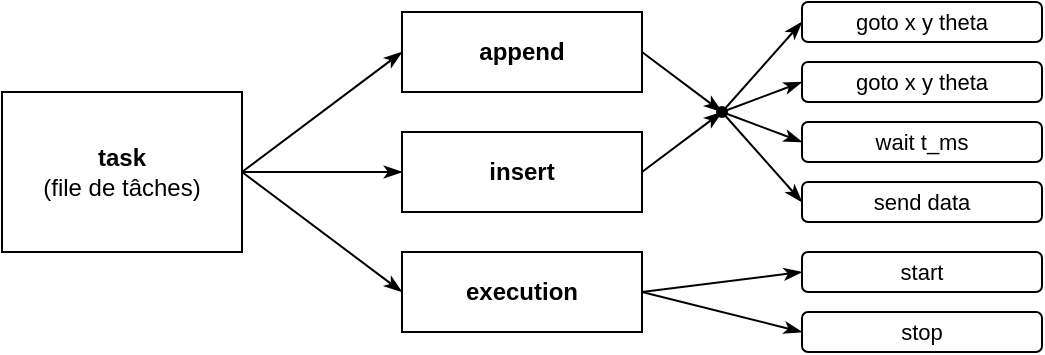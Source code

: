 <mxfile version="24.2.5" type="device">
  <diagram name="Page-1" id="jXQHokJRxsiw9EK2wlkt">
    <mxGraphModel dx="1036" dy="606" grid="1" gridSize="10" guides="1" tooltips="1" connect="1" arrows="1" fold="1" page="1" pageScale="1" pageWidth="827" pageHeight="1169" math="0" shadow="0">
      <root>
        <mxCell id="0" />
        <mxCell id="1" parent="0" />
        <mxCell id="G1e4OCAc4E55W1s1o055-22" style="edgeStyle=none;rounded=0;orthogonalLoop=1;jettySize=auto;html=1;exitX=1;exitY=0.5;exitDx=0;exitDy=0;entryX=0;entryY=0.5;entryDx=0;entryDy=0;strokeColor=default;align=center;verticalAlign=middle;fontFamily=Helvetica;fontSize=11;fontColor=default;labelBackgroundColor=default;endArrow=classicThin;endFill=1;" edge="1" parent="1" source="G1e4OCAc4E55W1s1o055-1" target="G1e4OCAc4E55W1s1o055-2">
          <mxGeometry relative="1" as="geometry" />
        </mxCell>
        <mxCell id="G1e4OCAc4E55W1s1o055-23" style="edgeStyle=none;rounded=0;orthogonalLoop=1;jettySize=auto;html=1;exitX=1;exitY=0.5;exitDx=0;exitDy=0;entryX=0;entryY=0.5;entryDx=0;entryDy=0;strokeColor=default;align=center;verticalAlign=middle;fontFamily=Helvetica;fontSize=11;fontColor=default;labelBackgroundColor=default;endArrow=classicThin;endFill=1;" edge="1" parent="1" source="G1e4OCAc4E55W1s1o055-1" target="G1e4OCAc4E55W1s1o055-4">
          <mxGeometry relative="1" as="geometry" />
        </mxCell>
        <mxCell id="G1e4OCAc4E55W1s1o055-24" style="edgeStyle=none;rounded=0;orthogonalLoop=1;jettySize=auto;html=1;exitX=1;exitY=0.5;exitDx=0;exitDy=0;entryX=0;entryY=0.5;entryDx=0;entryDy=0;strokeColor=default;align=center;verticalAlign=middle;fontFamily=Helvetica;fontSize=11;fontColor=default;labelBackgroundColor=default;endArrow=classicThin;endFill=1;" edge="1" parent="1" source="G1e4OCAc4E55W1s1o055-1" target="G1e4OCAc4E55W1s1o055-5">
          <mxGeometry relative="1" as="geometry" />
        </mxCell>
        <mxCell id="G1e4OCAc4E55W1s1o055-1" value="&lt;b&gt;task&lt;/b&gt;&lt;div&gt;(file de tâches)&lt;/div&gt;" style="rounded=0;whiteSpace=wrap;html=1;" vertex="1" parent="1">
          <mxGeometry x="40" y="80" width="120" height="80" as="geometry" />
        </mxCell>
        <mxCell id="G1e4OCAc4E55W1s1o055-9" style="rounded=0;orthogonalLoop=1;jettySize=auto;html=1;exitX=1;exitY=0.5;exitDx=0;exitDy=0;endArrow=classicThin;endFill=1;entryX=0.54;entryY=0.55;entryDx=0;entryDy=0;entryPerimeter=0;" edge="1" parent="1" source="G1e4OCAc4E55W1s1o055-2" target="G1e4OCAc4E55W1s1o055-7">
          <mxGeometry relative="1" as="geometry">
            <mxPoint x="420" y="90" as="targetPoint" />
          </mxGeometry>
        </mxCell>
        <mxCell id="G1e4OCAc4E55W1s1o055-2" value="&lt;b&gt;append&lt;/b&gt;" style="rounded=0;whiteSpace=wrap;html=1;" vertex="1" parent="1">
          <mxGeometry x="240" y="40" width="120" height="40" as="geometry" />
        </mxCell>
        <mxCell id="G1e4OCAc4E55W1s1o055-4" value="&lt;b&gt;insert&lt;/b&gt;" style="rounded=0;whiteSpace=wrap;html=1;" vertex="1" parent="1">
          <mxGeometry x="240" y="100" width="120" height="40" as="geometry" />
        </mxCell>
        <mxCell id="G1e4OCAc4E55W1s1o055-5" value="&lt;b&gt;execution&lt;/b&gt;" style="rounded=0;whiteSpace=wrap;html=1;" vertex="1" parent="1">
          <mxGeometry x="240" y="160" width="120" height="40" as="geometry" />
        </mxCell>
        <mxCell id="G1e4OCAc4E55W1s1o055-7" value="" style="shape=waypoint;sketch=0;size=6;pointerEvents=1;points=[];fillColor=none;resizable=0;rotatable=0;perimeter=centerPerimeter;snapToPoint=1;" vertex="1" parent="1">
          <mxGeometry x="390" y="80" width="20" height="20" as="geometry" />
        </mxCell>
        <mxCell id="G1e4OCAc4E55W1s1o055-8" style="rounded=0;orthogonalLoop=1;jettySize=auto;html=1;exitX=1;exitY=0.5;exitDx=0;exitDy=0;entryX=0.66;entryY=0.55;entryDx=0;entryDy=0;entryPerimeter=0;endArrow=classicThin;endFill=1;" edge="1" parent="1" source="G1e4OCAc4E55W1s1o055-4" target="G1e4OCAc4E55W1s1o055-7">
          <mxGeometry relative="1" as="geometry" />
        </mxCell>
        <mxCell id="G1e4OCAc4E55W1s1o055-10" value="goto x y theta" style="rounded=1;whiteSpace=wrap;html=1;fontFamily=Helvetica;fontSize=11;fontColor=default;labelBackgroundColor=default;" vertex="1" parent="1">
          <mxGeometry x="440" y="35" width="120" height="20" as="geometry" />
        </mxCell>
        <mxCell id="G1e4OCAc4E55W1s1o055-11" value="wait t_ms" style="rounded=1;whiteSpace=wrap;html=1;fontFamily=Helvetica;fontSize=11;fontColor=default;labelBackgroundColor=default;" vertex="1" parent="1">
          <mxGeometry x="440" y="95" width="120" height="20" as="geometry" />
        </mxCell>
        <mxCell id="G1e4OCAc4E55W1s1o055-12" value="goto x y theta" style="rounded=1;whiteSpace=wrap;html=1;fontFamily=Helvetica;fontSize=11;fontColor=default;labelBackgroundColor=default;" vertex="1" parent="1">
          <mxGeometry x="440" y="65" width="120" height="20" as="geometry" />
        </mxCell>
        <mxCell id="G1e4OCAc4E55W1s1o055-13" value="send data" style="rounded=1;whiteSpace=wrap;html=1;fontFamily=Helvetica;fontSize=11;fontColor=default;labelBackgroundColor=default;" vertex="1" parent="1">
          <mxGeometry x="440" y="125" width="120" height="20" as="geometry" />
        </mxCell>
        <mxCell id="G1e4OCAc4E55W1s1o055-14" value="" style="endArrow=classicThin;html=1;rounded=0;strokeColor=default;align=center;verticalAlign=middle;fontFamily=Helvetica;fontSize=11;fontColor=default;labelBackgroundColor=default;exitX=1.3;exitY=0.35;exitDx=0;exitDy=0;exitPerimeter=0;entryX=0;entryY=0.5;entryDx=0;entryDy=0;endFill=1;" edge="1" parent="1" source="G1e4OCAc4E55W1s1o055-7" target="G1e4OCAc4E55W1s1o055-10">
          <mxGeometry width="50" height="50" relative="1" as="geometry">
            <mxPoint x="390" y="270" as="sourcePoint" />
            <mxPoint x="440" y="220" as="targetPoint" />
          </mxGeometry>
        </mxCell>
        <mxCell id="G1e4OCAc4E55W1s1o055-15" value="" style="endArrow=classicThin;html=1;rounded=0;strokeColor=default;align=center;verticalAlign=middle;fontFamily=Helvetica;fontSize=11;fontColor=default;labelBackgroundColor=default;entryX=0;entryY=0.5;entryDx=0;entryDy=0;endFill=1;exitX=0.86;exitY=0.79;exitDx=0;exitDy=0;exitPerimeter=0;" edge="1" parent="1" source="G1e4OCAc4E55W1s1o055-7" target="G1e4OCAc4E55W1s1o055-12">
          <mxGeometry width="50" height="50" relative="1" as="geometry">
            <mxPoint x="400" y="90" as="sourcePoint" />
            <mxPoint x="450" y="55" as="targetPoint" />
          </mxGeometry>
        </mxCell>
        <mxCell id="G1e4OCAc4E55W1s1o055-16" value="" style="endArrow=classicThin;html=1;rounded=0;strokeColor=default;align=center;verticalAlign=middle;fontFamily=Helvetica;fontSize=11;fontColor=default;labelBackgroundColor=default;entryX=0;entryY=0.5;entryDx=0;entryDy=0;endFill=1;exitX=0.26;exitY=0.51;exitDx=0;exitDy=0;exitPerimeter=0;" edge="1" parent="1" source="G1e4OCAc4E55W1s1o055-7" target="G1e4OCAc4E55W1s1o055-11">
          <mxGeometry width="50" height="50" relative="1" as="geometry">
            <mxPoint x="410" y="100" as="sourcePoint" />
            <mxPoint x="450" y="85" as="targetPoint" />
          </mxGeometry>
        </mxCell>
        <mxCell id="G1e4OCAc4E55W1s1o055-17" value="" style="endArrow=classicThin;html=1;rounded=0;strokeColor=default;align=center;verticalAlign=middle;fontFamily=Helvetica;fontSize=11;fontColor=default;labelBackgroundColor=default;entryX=0;entryY=0.5;entryDx=0;entryDy=0;endFill=1;exitX=0.5;exitY=0.5;exitDx=0;exitDy=0;exitPerimeter=0;" edge="1" parent="1" source="G1e4OCAc4E55W1s1o055-7" target="G1e4OCAc4E55W1s1o055-13">
          <mxGeometry width="50" height="50" relative="1" as="geometry">
            <mxPoint x="420" y="110" as="sourcePoint" />
            <mxPoint x="460" y="95" as="targetPoint" />
          </mxGeometry>
        </mxCell>
        <mxCell id="G1e4OCAc4E55W1s1o055-18" value="start" style="rounded=1;whiteSpace=wrap;html=1;fontFamily=Helvetica;fontSize=11;fontColor=default;labelBackgroundColor=default;" vertex="1" parent="1">
          <mxGeometry x="440" y="160" width="120" height="20" as="geometry" />
        </mxCell>
        <mxCell id="G1e4OCAc4E55W1s1o055-19" value="stop" style="rounded=1;whiteSpace=wrap;html=1;fontFamily=Helvetica;fontSize=11;fontColor=default;labelBackgroundColor=default;" vertex="1" parent="1">
          <mxGeometry x="440" y="190" width="120" height="20" as="geometry" />
        </mxCell>
        <mxCell id="G1e4OCAc4E55W1s1o055-20" value="" style="endArrow=classicThin;html=1;rounded=0;strokeColor=default;align=center;verticalAlign=middle;fontFamily=Helvetica;fontSize=11;fontColor=default;labelBackgroundColor=default;entryX=0;entryY=0.5;entryDx=0;entryDy=0;endFill=1;exitX=1;exitY=0.5;exitDx=0;exitDy=0;" edge="1" parent="1" source="G1e4OCAc4E55W1s1o055-5" target="G1e4OCAc4E55W1s1o055-18">
          <mxGeometry width="50" height="50" relative="1" as="geometry">
            <mxPoint x="410" y="100" as="sourcePoint" />
            <mxPoint x="450" y="145" as="targetPoint" />
          </mxGeometry>
        </mxCell>
        <mxCell id="G1e4OCAc4E55W1s1o055-21" value="" style="endArrow=classicThin;html=1;rounded=0;strokeColor=default;align=center;verticalAlign=middle;fontFamily=Helvetica;fontSize=11;fontColor=default;labelBackgroundColor=default;entryX=0;entryY=0.5;entryDx=0;entryDy=0;endFill=1;exitX=1;exitY=0.5;exitDx=0;exitDy=0;" edge="1" parent="1" source="G1e4OCAc4E55W1s1o055-5" target="G1e4OCAc4E55W1s1o055-19">
          <mxGeometry width="50" height="50" relative="1" as="geometry">
            <mxPoint x="420" y="110" as="sourcePoint" />
            <mxPoint x="460" y="155" as="targetPoint" />
          </mxGeometry>
        </mxCell>
      </root>
    </mxGraphModel>
  </diagram>
</mxfile>
